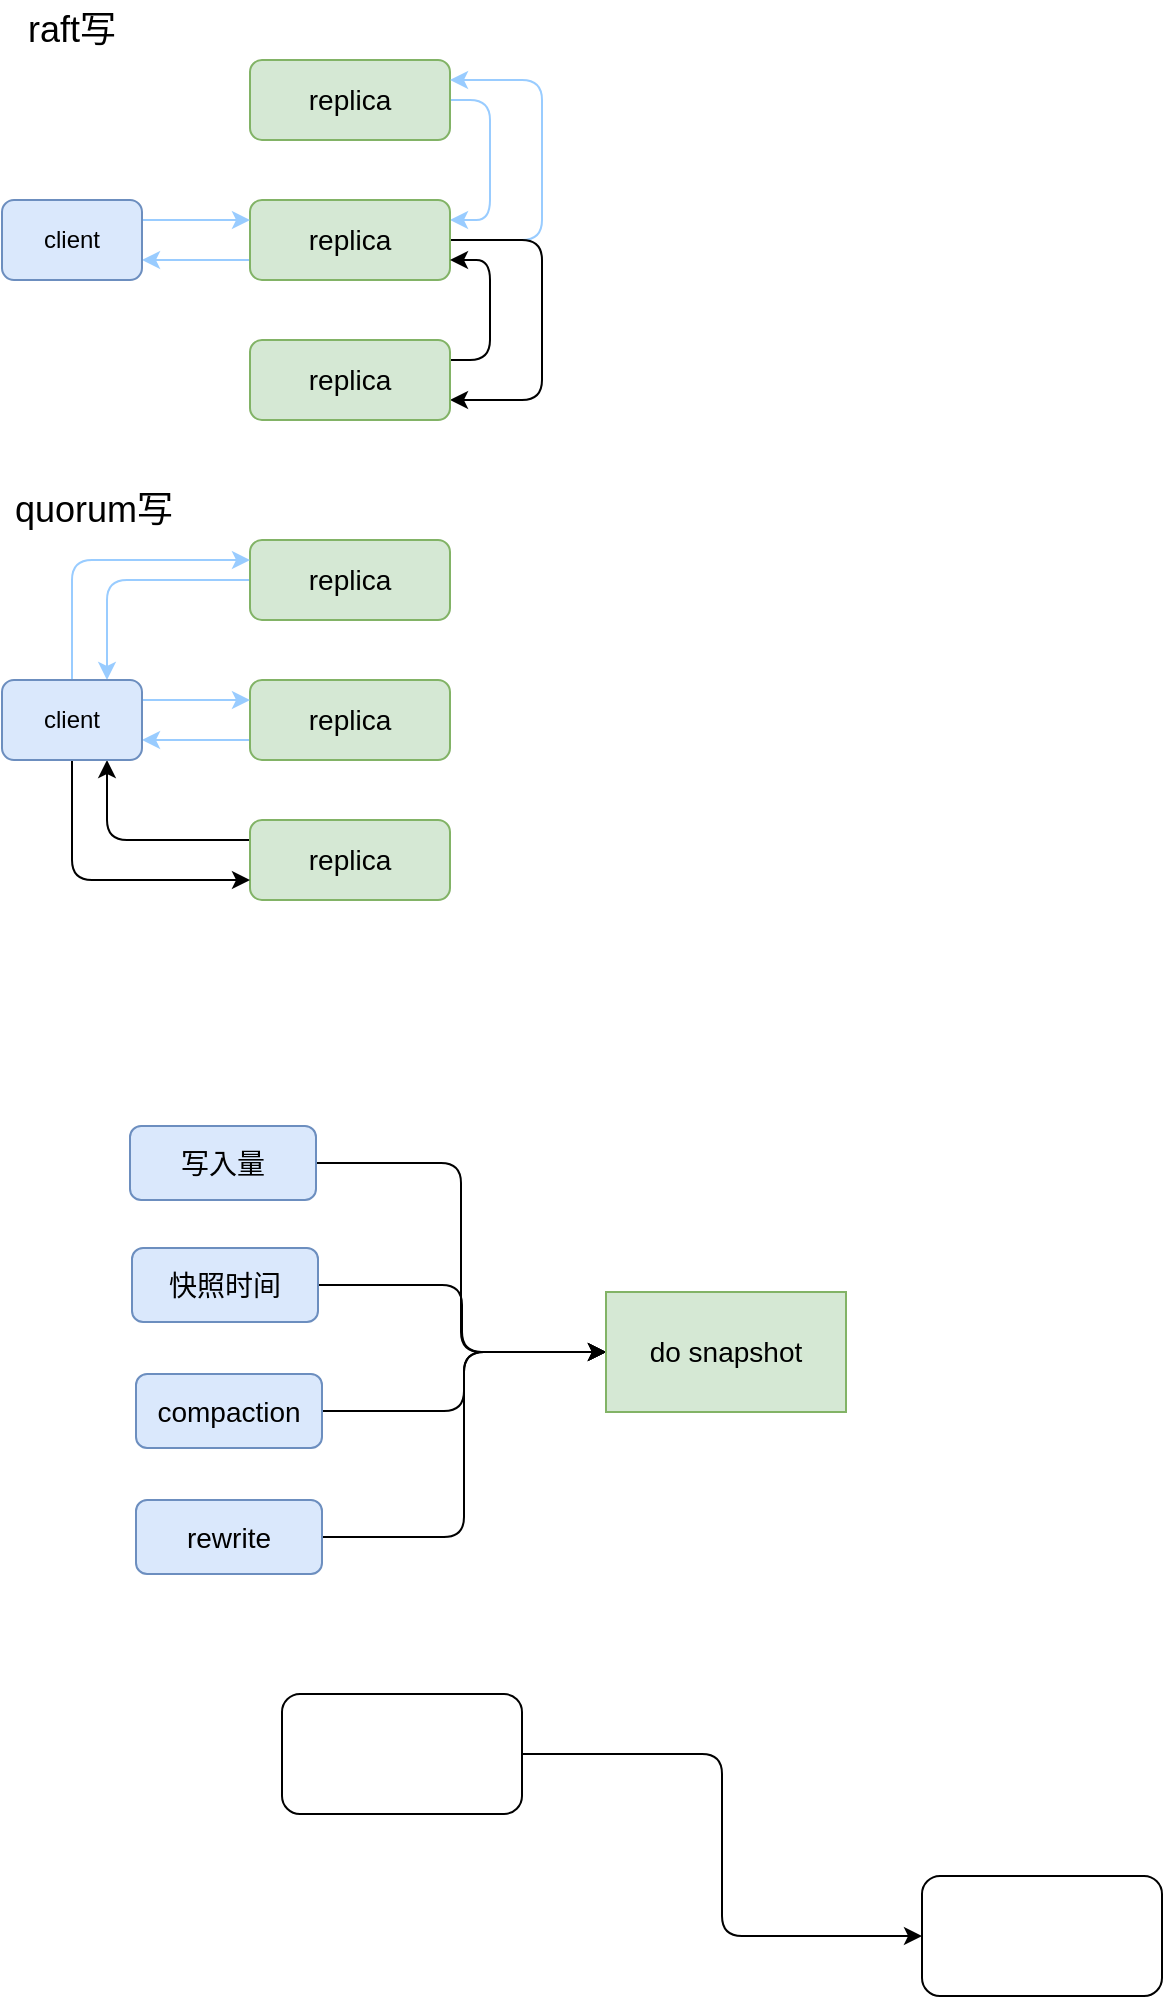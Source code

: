<mxfile version="24.6.4" type="github">
  <diagram name="第 1 页" id="gaEzmhce7fKdX_R5a3YQ">
    <mxGraphModel dx="1434" dy="761" grid="0" gridSize="10" guides="0" tooltips="0" connect="1" arrows="1" fold="1" page="1" pageScale="1" pageWidth="827" pageHeight="1169" math="0" shadow="0">
      <root>
        <mxCell id="0" />
        <mxCell id="1" parent="0" />
        <mxCell id="2pJm_FzE26ILwOER_xCN-16" style="edgeStyle=orthogonalEdgeStyle;rounded=1;orthogonalLoop=1;jettySize=auto;html=1;exitX=1;exitY=0.5;exitDx=0;exitDy=0;entryX=1;entryY=0.25;entryDx=0;entryDy=0;curved=0;strokeColor=#99CCFF;" parent="1" source="2pJm_FzE26ILwOER_xCN-1" target="2pJm_FzE26ILwOER_xCN-2" edge="1">
          <mxGeometry relative="1" as="geometry" />
        </mxCell>
        <mxCell id="2pJm_FzE26ILwOER_xCN-1" value="&lt;font style=&quot;font-size: 14px;&quot;&gt;replica&lt;/font&gt;" style="rounded=1;whiteSpace=wrap;html=1;fillColor=#d5e8d4;strokeColor=#82b366;" parent="1" vertex="1">
          <mxGeometry x="204" y="130" width="100" height="40" as="geometry" />
        </mxCell>
        <mxCell id="2pJm_FzE26ILwOER_xCN-15" style="edgeStyle=orthogonalEdgeStyle;rounded=1;orthogonalLoop=1;jettySize=auto;html=1;exitX=1;exitY=0.5;exitDx=0;exitDy=0;entryX=1;entryY=0.25;entryDx=0;entryDy=0;curved=0;strokeColor=#99CCFF;" parent="1" source="2pJm_FzE26ILwOER_xCN-2" target="2pJm_FzE26ILwOER_xCN-1" edge="1">
          <mxGeometry relative="1" as="geometry">
            <Array as="points">
              <mxPoint x="350" y="220" />
              <mxPoint x="350" y="140" />
            </Array>
          </mxGeometry>
        </mxCell>
        <mxCell id="2pJm_FzE26ILwOER_xCN-25" style="edgeStyle=orthogonalEdgeStyle;rounded=0;orthogonalLoop=1;jettySize=auto;html=1;exitX=0;exitY=0.75;exitDx=0;exitDy=0;entryX=1;entryY=0.75;entryDx=0;entryDy=0;strokeColor=#99CCFF;" parent="1" source="2pJm_FzE26ILwOER_xCN-2" target="2pJm_FzE26ILwOER_xCN-23" edge="1">
          <mxGeometry relative="1" as="geometry" />
        </mxCell>
        <mxCell id="2pJm_FzE26ILwOER_xCN-26" style="edgeStyle=orthogonalEdgeStyle;rounded=1;orthogonalLoop=1;jettySize=auto;html=1;exitX=1;exitY=0.5;exitDx=0;exitDy=0;entryX=1;entryY=0.75;entryDx=0;entryDy=0;curved=0;" parent="1" source="2pJm_FzE26ILwOER_xCN-2" target="2pJm_FzE26ILwOER_xCN-3" edge="1">
          <mxGeometry relative="1" as="geometry">
            <Array as="points">
              <mxPoint x="350" y="220" />
              <mxPoint x="350" y="300" />
            </Array>
          </mxGeometry>
        </mxCell>
        <mxCell id="2pJm_FzE26ILwOER_xCN-2" value="&lt;font style=&quot;font-size: 14px;&quot;&gt;replica&lt;/font&gt;" style="rounded=1;whiteSpace=wrap;html=1;fillColor=#d5e8d4;strokeColor=#82b366;" parent="1" vertex="1">
          <mxGeometry x="204" y="200" width="100" height="40" as="geometry" />
        </mxCell>
        <mxCell id="2pJm_FzE26ILwOER_xCN-27" style="edgeStyle=orthogonalEdgeStyle;rounded=1;orthogonalLoop=1;jettySize=auto;html=1;exitX=1;exitY=0.25;exitDx=0;exitDy=0;entryX=1;entryY=0.75;entryDx=0;entryDy=0;curved=0;" parent="1" source="2pJm_FzE26ILwOER_xCN-3" target="2pJm_FzE26ILwOER_xCN-2" edge="1">
          <mxGeometry relative="1" as="geometry">
            <Array as="points">
              <mxPoint x="324" y="280" />
              <mxPoint x="324" y="230" />
            </Array>
          </mxGeometry>
        </mxCell>
        <mxCell id="2pJm_FzE26ILwOER_xCN-3" value="&lt;font style=&quot;font-size: 14px;&quot;&gt;replica&lt;/font&gt;" style="rounded=1;whiteSpace=wrap;html=1;fillColor=#d5e8d4;strokeColor=#82b366;" parent="1" vertex="1">
          <mxGeometry x="204" y="270" width="100" height="40" as="geometry" />
        </mxCell>
        <mxCell id="2pJm_FzE26ILwOER_xCN-24" style="edgeStyle=orthogonalEdgeStyle;rounded=0;orthogonalLoop=1;jettySize=auto;html=1;exitX=1;exitY=0.25;exitDx=0;exitDy=0;entryX=0;entryY=0.25;entryDx=0;entryDy=0;strokeColor=#99CCFF;" parent="1" source="2pJm_FzE26ILwOER_xCN-23" target="2pJm_FzE26ILwOER_xCN-2" edge="1">
          <mxGeometry relative="1" as="geometry">
            <Array as="points">
              <mxPoint x="170" y="210" />
              <mxPoint x="170" y="210" />
            </Array>
          </mxGeometry>
        </mxCell>
        <mxCell id="2pJm_FzE26ILwOER_xCN-23" value="client" style="rounded=1;whiteSpace=wrap;html=1;fillColor=#dae8fc;strokeColor=#6c8ebf;" parent="1" vertex="1">
          <mxGeometry x="80" y="200" width="70" height="40" as="geometry" />
        </mxCell>
        <mxCell id="2pJm_FzE26ILwOER_xCN-39" style="edgeStyle=orthogonalEdgeStyle;rounded=1;orthogonalLoop=1;jettySize=auto;html=1;exitX=0;exitY=0.5;exitDx=0;exitDy=0;entryX=0.75;entryY=0;entryDx=0;entryDy=0;curved=0;strokeColor=#99CCFF;" parent="1" source="2pJm_FzE26ILwOER_xCN-29" target="2pJm_FzE26ILwOER_xCN-37" edge="1">
          <mxGeometry relative="1" as="geometry" />
        </mxCell>
        <mxCell id="2pJm_FzE26ILwOER_xCN-29" value="&lt;font style=&quot;font-size: 14px;&quot;&gt;replica&lt;/font&gt;" style="rounded=1;whiteSpace=wrap;html=1;fillColor=#d5e8d4;strokeColor=#82b366;" parent="1" vertex="1">
          <mxGeometry x="204" y="370" width="100" height="40" as="geometry" />
        </mxCell>
        <mxCell id="2pJm_FzE26ILwOER_xCN-31" style="edgeStyle=orthogonalEdgeStyle;rounded=0;orthogonalLoop=1;jettySize=auto;html=1;exitX=0;exitY=0.75;exitDx=0;exitDy=0;entryX=1;entryY=0.75;entryDx=0;entryDy=0;strokeColor=#99CCFF;" parent="1" source="2pJm_FzE26ILwOER_xCN-33" target="2pJm_FzE26ILwOER_xCN-37" edge="1">
          <mxGeometry relative="1" as="geometry">
            <Array as="points">
              <mxPoint x="190" y="470" />
              <mxPoint x="190" y="470" />
            </Array>
          </mxGeometry>
        </mxCell>
        <mxCell id="2pJm_FzE26ILwOER_xCN-33" value="&lt;font style=&quot;font-size: 14px;&quot;&gt;replica&lt;/font&gt;" style="rounded=1;whiteSpace=wrap;html=1;fillColor=#d5e8d4;strokeColor=#82b366;" parent="1" vertex="1">
          <mxGeometry x="204" y="440" width="100" height="40" as="geometry" />
        </mxCell>
        <mxCell id="2pJm_FzE26ILwOER_xCN-41" style="edgeStyle=orthogonalEdgeStyle;rounded=1;orthogonalLoop=1;jettySize=auto;html=1;exitX=0;exitY=0.25;exitDx=0;exitDy=0;entryX=0.75;entryY=1;entryDx=0;entryDy=0;curved=0;" parent="1" source="2pJm_FzE26ILwOER_xCN-35" target="2pJm_FzE26ILwOER_xCN-37" edge="1">
          <mxGeometry relative="1" as="geometry" />
        </mxCell>
        <mxCell id="2pJm_FzE26ILwOER_xCN-35" value="&lt;font style=&quot;font-size: 14px;&quot;&gt;replica&lt;/font&gt;" style="rounded=1;whiteSpace=wrap;html=1;fillColor=#d5e8d4;strokeColor=#82b366;" parent="1" vertex="1">
          <mxGeometry x="204" y="510" width="100" height="40" as="geometry" />
        </mxCell>
        <mxCell id="2pJm_FzE26ILwOER_xCN-36" style="edgeStyle=orthogonalEdgeStyle;rounded=0;orthogonalLoop=1;jettySize=auto;html=1;exitX=1;exitY=0.25;exitDx=0;exitDy=0;entryX=0;entryY=0.25;entryDx=0;entryDy=0;strokeColor=#99CCFF;" parent="1" source="2pJm_FzE26ILwOER_xCN-37" target="2pJm_FzE26ILwOER_xCN-33" edge="1">
          <mxGeometry relative="1" as="geometry" />
        </mxCell>
        <mxCell id="2pJm_FzE26ILwOER_xCN-38" style="edgeStyle=orthogonalEdgeStyle;rounded=1;orthogonalLoop=1;jettySize=auto;html=1;exitX=0.5;exitY=0;exitDx=0;exitDy=0;entryX=0;entryY=0.25;entryDx=0;entryDy=0;curved=0;strokeColor=#99CCFF;" parent="1" source="2pJm_FzE26ILwOER_xCN-37" target="2pJm_FzE26ILwOER_xCN-29" edge="1">
          <mxGeometry relative="1" as="geometry" />
        </mxCell>
        <mxCell id="2pJm_FzE26ILwOER_xCN-40" style="edgeStyle=orthogonalEdgeStyle;rounded=1;orthogonalLoop=1;jettySize=auto;html=1;exitX=0.5;exitY=1;exitDx=0;exitDy=0;entryX=0;entryY=0.75;entryDx=0;entryDy=0;curved=0;" parent="1" source="2pJm_FzE26ILwOER_xCN-37" target="2pJm_FzE26ILwOER_xCN-35" edge="1">
          <mxGeometry relative="1" as="geometry" />
        </mxCell>
        <mxCell id="2pJm_FzE26ILwOER_xCN-37" value="client" style="rounded=1;whiteSpace=wrap;html=1;fillColor=#dae8fc;strokeColor=#6c8ebf;" parent="1" vertex="1">
          <mxGeometry x="80" y="440" width="70" height="40" as="geometry" />
        </mxCell>
        <mxCell id="2pJm_FzE26ILwOER_xCN-42" value="&lt;font style=&quot;font-size: 18px;&quot;&gt;quorum写&lt;/font&gt;" style="text;html=1;align=center;verticalAlign=middle;whiteSpace=wrap;rounded=0;" parent="1" vertex="1">
          <mxGeometry x="80" y="340" width="92" height="30" as="geometry" />
        </mxCell>
        <mxCell id="2pJm_FzE26ILwOER_xCN-43" value="&lt;font style=&quot;font-size: 18px;&quot;&gt;raft写&lt;/font&gt;" style="text;html=1;align=center;verticalAlign=middle;whiteSpace=wrap;rounded=0;" parent="1" vertex="1">
          <mxGeometry x="80" y="100" width="70" height="30" as="geometry" />
        </mxCell>
        <mxCell id="kTULqZet_HhxTrKiVIgF-6" style="edgeStyle=orthogonalEdgeStyle;rounded=1;orthogonalLoop=1;jettySize=auto;html=1;exitX=1;exitY=0.5;exitDx=0;exitDy=0;entryX=0;entryY=0.5;entryDx=0;entryDy=0;curved=0;" parent="1" source="kTULqZet_HhxTrKiVIgF-1" target="kTULqZet_HhxTrKiVIgF-5" edge="1">
          <mxGeometry relative="1" as="geometry" />
        </mxCell>
        <mxCell id="kTULqZet_HhxTrKiVIgF-1" value="&lt;font style=&quot;font-size: 14px;&quot;&gt;写入量&lt;/font&gt;" style="rounded=1;whiteSpace=wrap;html=1;fillColor=#dae8fc;strokeColor=#6c8ebf;" parent="1" vertex="1">
          <mxGeometry x="144" y="663" width="93" height="37" as="geometry" />
        </mxCell>
        <mxCell id="kTULqZet_HhxTrKiVIgF-7" style="edgeStyle=orthogonalEdgeStyle;rounded=1;orthogonalLoop=1;jettySize=auto;html=1;exitX=1;exitY=0.5;exitDx=0;exitDy=0;entryX=0;entryY=0.5;entryDx=0;entryDy=0;curved=0;" parent="1" source="kTULqZet_HhxTrKiVIgF-2" target="kTULqZet_HhxTrKiVIgF-5" edge="1">
          <mxGeometry relative="1" as="geometry" />
        </mxCell>
        <mxCell id="kTULqZet_HhxTrKiVIgF-2" value="&lt;font style=&quot;font-size: 14px;&quot;&gt;快照时间&lt;/font&gt;" style="rounded=1;whiteSpace=wrap;html=1;fillColor=#dae8fc;strokeColor=#6c8ebf;" parent="1" vertex="1">
          <mxGeometry x="145" y="724" width="93" height="37" as="geometry" />
        </mxCell>
        <mxCell id="kTULqZet_HhxTrKiVIgF-8" style="edgeStyle=orthogonalEdgeStyle;rounded=1;orthogonalLoop=1;jettySize=auto;html=1;exitX=1;exitY=0.5;exitDx=0;exitDy=0;entryX=0;entryY=0.5;entryDx=0;entryDy=0;curved=0;" parent="1" source="kTULqZet_HhxTrKiVIgF-3" target="kTULqZet_HhxTrKiVIgF-5" edge="1">
          <mxGeometry relative="1" as="geometry" />
        </mxCell>
        <mxCell id="kTULqZet_HhxTrKiVIgF-3" value="&lt;font style=&quot;font-size: 14px;&quot;&gt;compaction&lt;/font&gt;" style="rounded=1;whiteSpace=wrap;html=1;fillColor=#dae8fc;strokeColor=#6c8ebf;" parent="1" vertex="1">
          <mxGeometry x="147" y="787" width="93" height="37" as="geometry" />
        </mxCell>
        <mxCell id="kTULqZet_HhxTrKiVIgF-9" style="edgeStyle=orthogonalEdgeStyle;rounded=1;orthogonalLoop=1;jettySize=auto;html=1;exitX=1;exitY=0.5;exitDx=0;exitDy=0;entryX=0;entryY=0.5;entryDx=0;entryDy=0;curved=0;" parent="1" source="kTULqZet_HhxTrKiVIgF-4" target="kTULqZet_HhxTrKiVIgF-5" edge="1">
          <mxGeometry relative="1" as="geometry" />
        </mxCell>
        <mxCell id="kTULqZet_HhxTrKiVIgF-4" value="&lt;font style=&quot;font-size: 14px;&quot;&gt;rewrite&lt;/font&gt;" style="rounded=1;whiteSpace=wrap;html=1;fillColor=#dae8fc;strokeColor=#6c8ebf;" parent="1" vertex="1">
          <mxGeometry x="147" y="850" width="93" height="37" as="geometry" />
        </mxCell>
        <mxCell id="kTULqZet_HhxTrKiVIgF-5" value="&lt;font style=&quot;font-size: 14px;&quot;&gt;do snapshot&lt;/font&gt;" style="rounded=0;whiteSpace=wrap;html=1;fillColor=#d5e8d4;strokeColor=#82b366;" parent="1" vertex="1">
          <mxGeometry x="382" y="746" width="120" height="60" as="geometry" />
        </mxCell>
        <mxCell id="KwH6-qcyDf3DO03BHhKr-3" style="edgeStyle=orthogonalEdgeStyle;rounded=1;orthogonalLoop=1;jettySize=auto;html=1;exitX=1;exitY=0.5;exitDx=0;exitDy=0;entryX=0;entryY=0.5;entryDx=0;entryDy=0;curved=0;" edge="1" parent="1" source="KwH6-qcyDf3DO03BHhKr-1" target="KwH6-qcyDf3DO03BHhKr-2">
          <mxGeometry relative="1" as="geometry" />
        </mxCell>
        <mxCell id="KwH6-qcyDf3DO03BHhKr-1" value="" style="rounded=1;whiteSpace=wrap;html=1;" vertex="1" parent="1">
          <mxGeometry x="220" y="947" width="120" height="60" as="geometry" />
        </mxCell>
        <mxCell id="KwH6-qcyDf3DO03BHhKr-2" value="" style="rounded=1;whiteSpace=wrap;html=1;" vertex="1" parent="1">
          <mxGeometry x="540" y="1038" width="120" height="60" as="geometry" />
        </mxCell>
      </root>
    </mxGraphModel>
  </diagram>
</mxfile>
